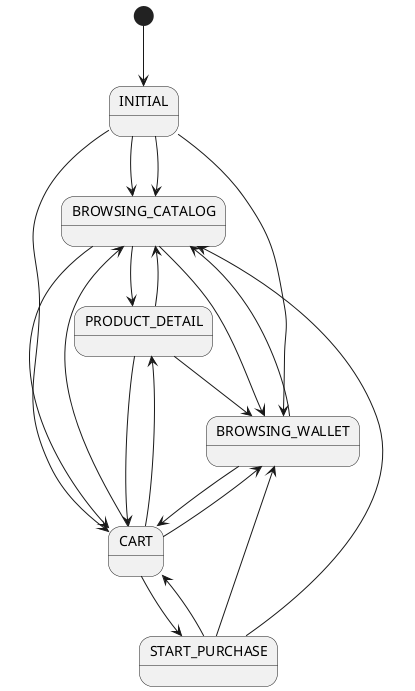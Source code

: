 @startuml

state INITIAL
state BROWSING_CATALOG
state PRODUCT_DETAIL
state CART
state START_PURCHASE
state BROWSING_WALLET

[*] --> INITIAL
INITIAL --> BROWSING_CATALOG
CART --> START_PURCHASE

BROWSING_CATALOG --> PRODUCT_DETAIL
CART --> PRODUCT_DETAIL

INITIAL --> CART
BROWSING_CATALOG --> CART
PRODUCT_DETAIL --> CART
START_PURCHASE --> CART
BROWSING_WALLET --> CART

INITIAL --> BROWSING_WALLET
BROWSING_CATALOG --> BROWSING_WALLET
PRODUCT_DETAIL --> BROWSING_WALLET
CART --> BROWSING_WALLET
START_PURCHASE --> BROWSING_WALLET

INITIAL --> BROWSING_CATALOG
PRODUCT_DETAIL --> BROWSING_CATALOG
CART --> BROWSING_CATALOG
START_PURCHASE --> BROWSING_CATALOG
BROWSING_WALLET --> BROWSING_CATALOG

@enduml
